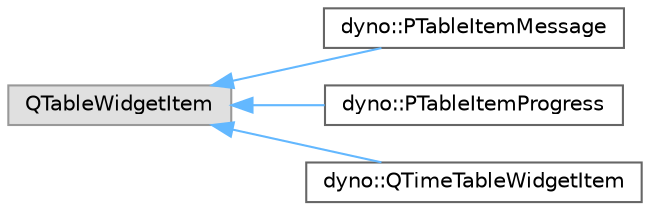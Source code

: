 digraph "Graphical Class Hierarchy"
{
 // LATEX_PDF_SIZE
  bgcolor="transparent";
  edge [fontname=Helvetica,fontsize=10,labelfontname=Helvetica,labelfontsize=10];
  node [fontname=Helvetica,fontsize=10,shape=box,height=0.2,width=0.4];
  rankdir="LR";
  Node0 [id="Node000000",label="QTableWidgetItem",height=0.2,width=0.4,color="grey60", fillcolor="#E0E0E0", style="filled",tooltip=" "];
  Node0 -> Node1 [id="edge563_Node000000_Node000001",dir="back",color="steelblue1",style="solid",tooltip=" "];
  Node1 [id="Node000001",label="dyno::PTableItemMessage",height=0.2,width=0.4,color="grey40", fillcolor="white", style="filled",URL="$classdyno_1_1_p_table_item_message.html",tooltip=" "];
  Node0 -> Node2 [id="edge564_Node000000_Node000002",dir="back",color="steelblue1",style="solid",tooltip=" "];
  Node2 [id="Node000002",label="dyno::PTableItemProgress",height=0.2,width=0.4,color="grey40", fillcolor="white", style="filled",URL="$classdyno_1_1_p_table_item_progress.html",tooltip=" "];
  Node0 -> Node3 [id="edge565_Node000000_Node000003",dir="back",color="steelblue1",style="solid",tooltip=" "];
  Node3 [id="Node000003",label="dyno::QTimeTableWidgetItem",height=0.2,width=0.4,color="grey40", fillcolor="white", style="filled",URL="$classdyno_1_1_q_time_table_widget_item.html",tooltip=" "];
}
